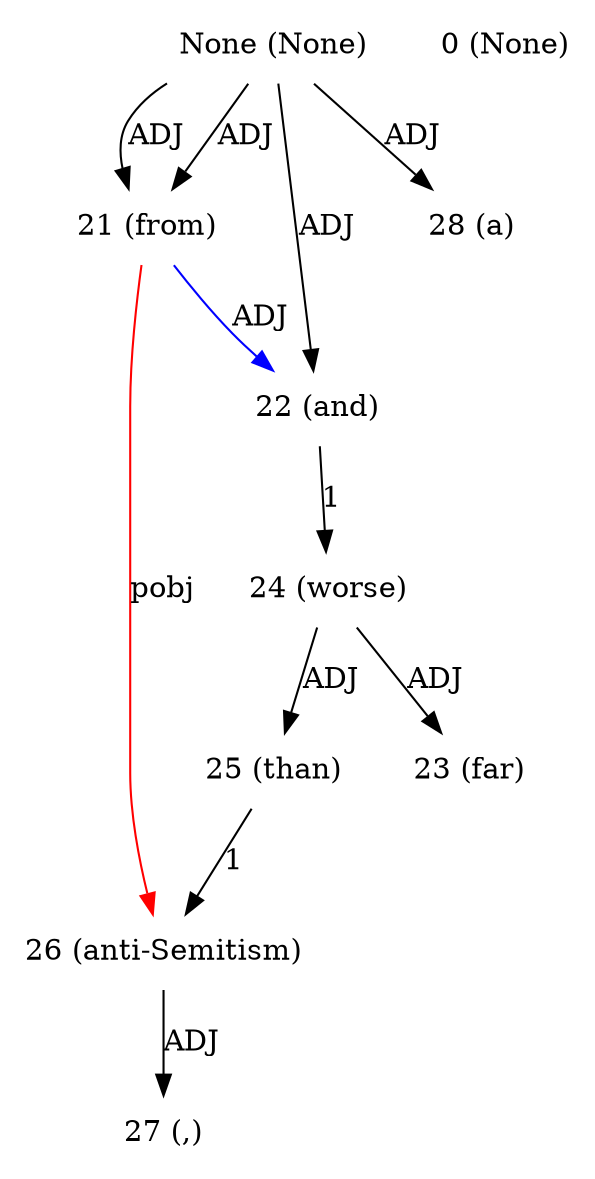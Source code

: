 digraph G{
edge [dir=forward]
node [shape=plaintext]

None [label="None (None)"]
None -> 21 [label="ADJ"]
None [label="None (None)"]
None -> 21 [label="ADJ"]
None -> 22 [label="ADJ"]
None [label="None (None)"]
None -> 28 [label="ADJ"]
0 [label="0 (None)"]
21 [label="21 (from)"]
21 -> 22 [label="ADJ", color="blue"]
22 [label="22 (and)"]
22 -> 24 [label="1"]
23 [label="23 (far)"]
24 [label="24 (worse)"]
24 -> 23 [label="ADJ"]
24 -> 25 [label="ADJ"]
25 [label="25 (than)"]
25 -> 26 [label="1"]
26 [label="26 (anti-Semitism)"]
21 -> 26 [label="pobj", color="red"]
26 -> 27 [label="ADJ"]
27 [label="27 (,)"]
28 [label="28 (a)"]
}
